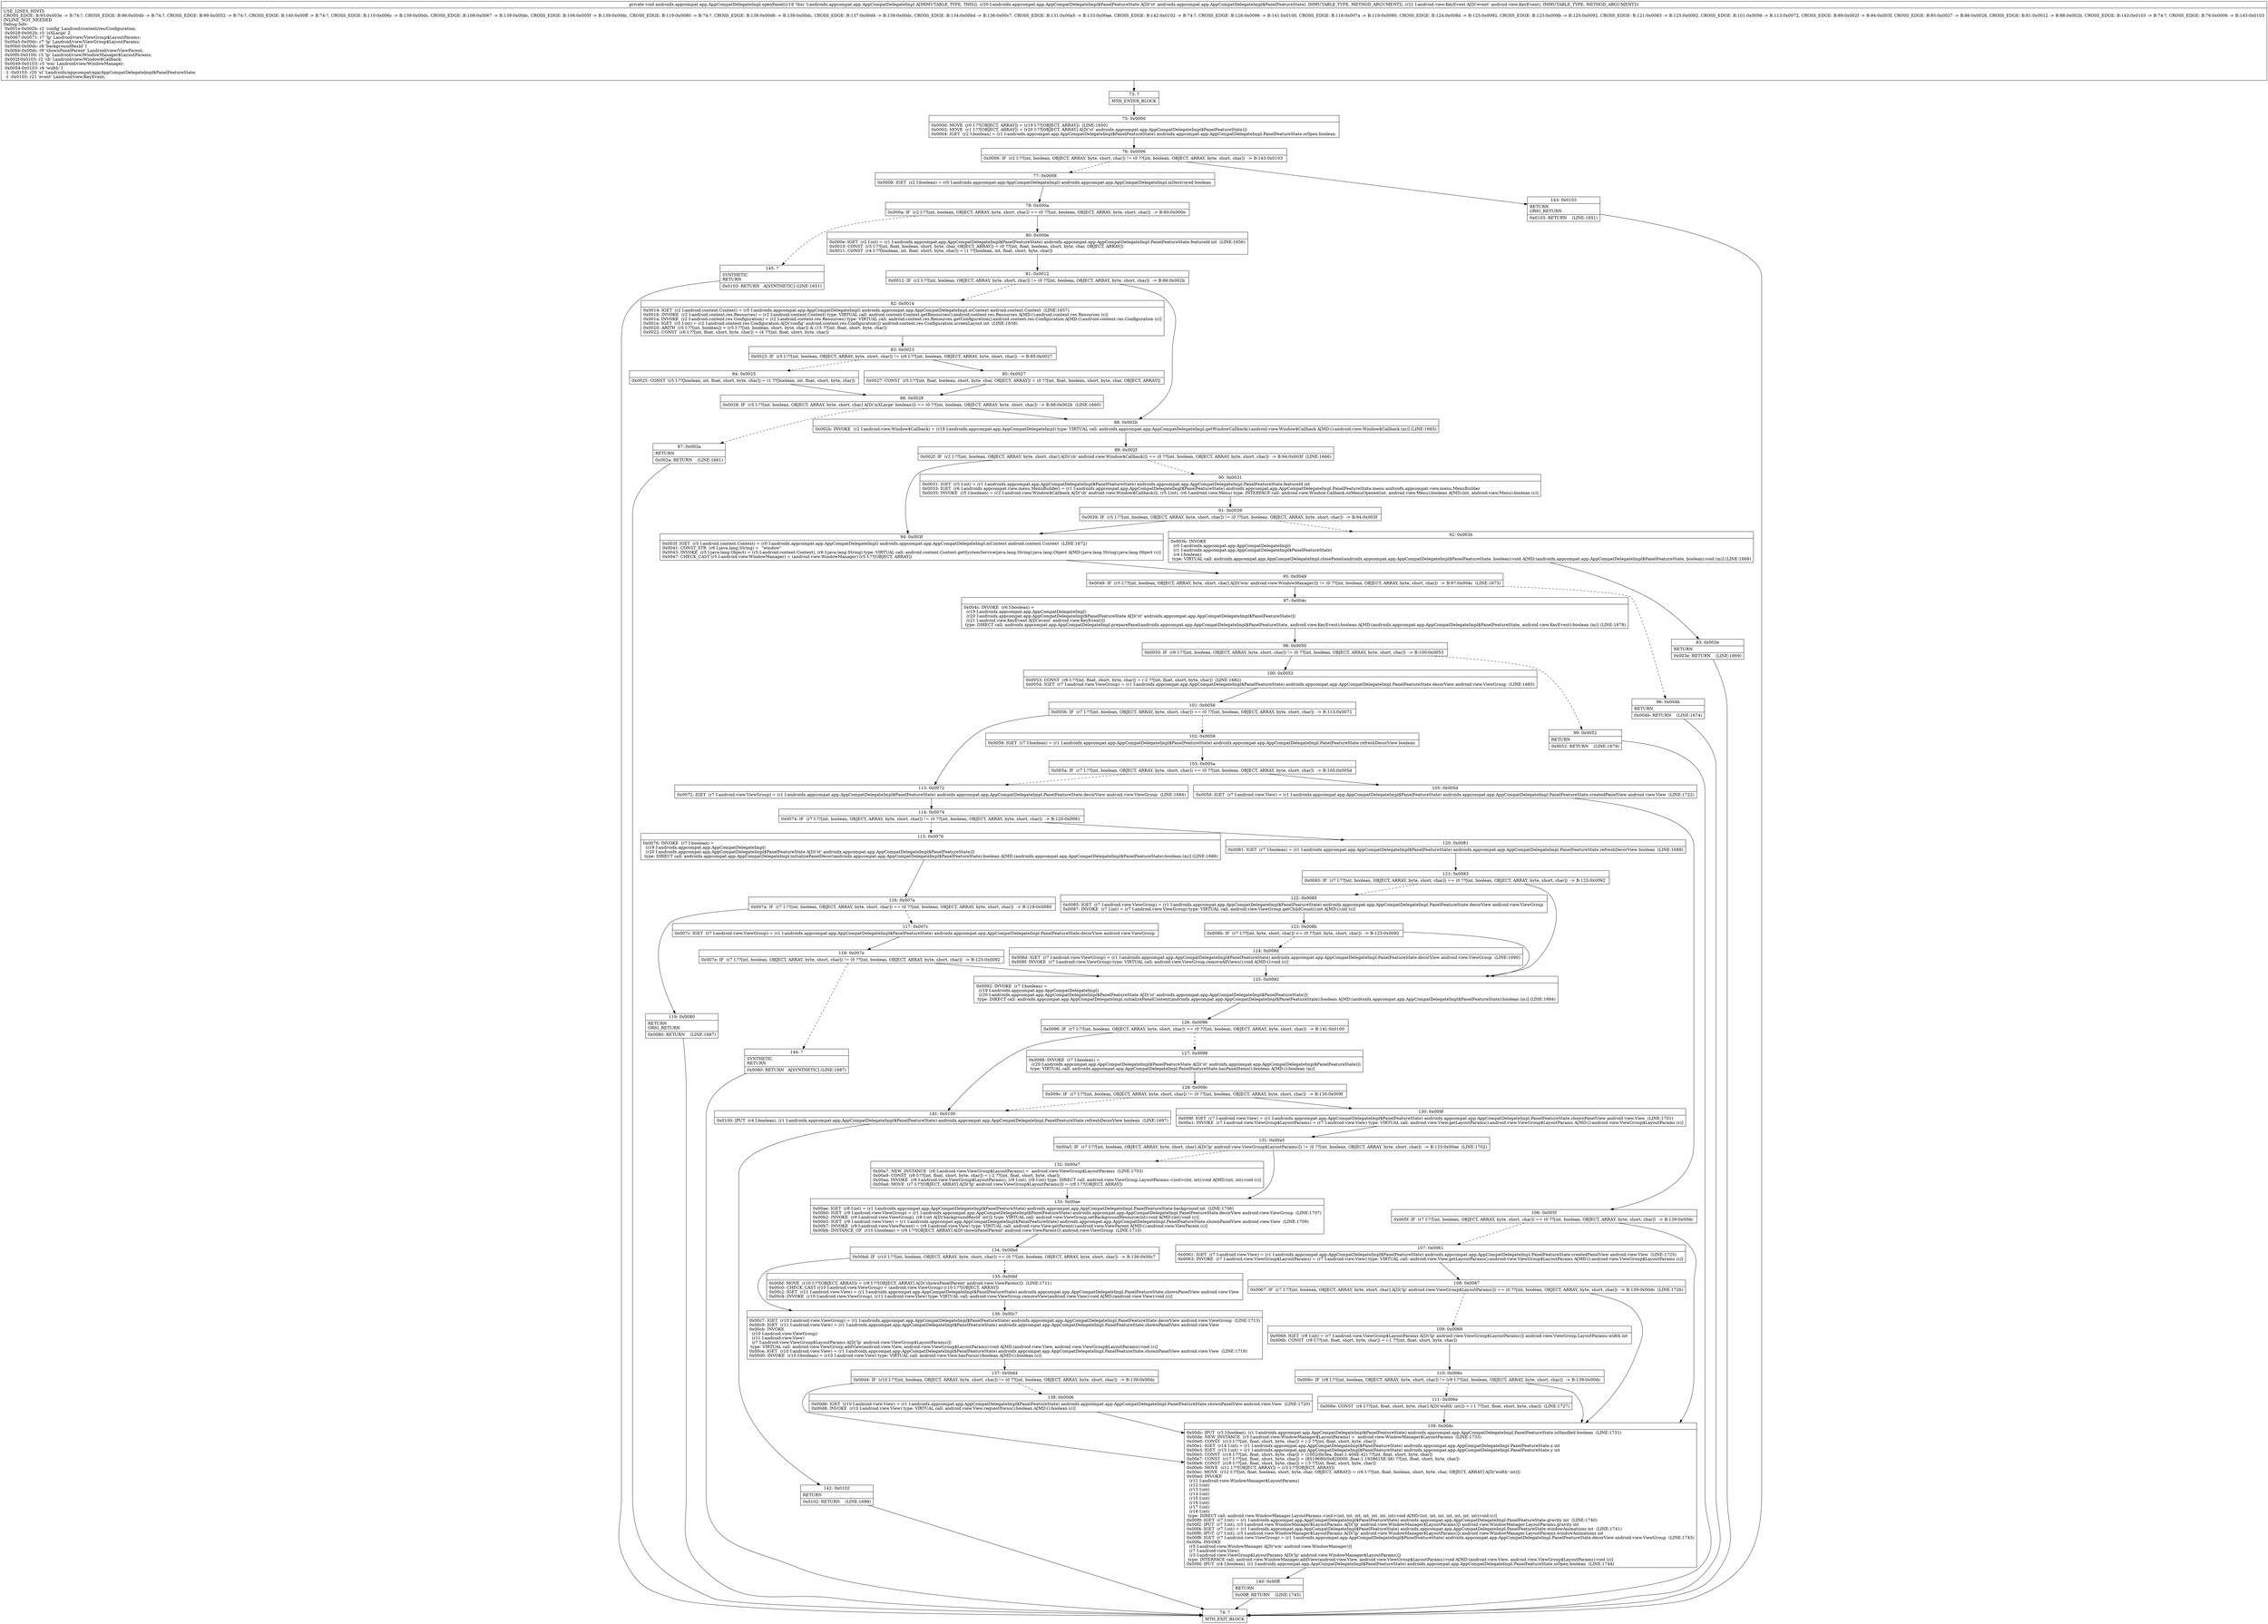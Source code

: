 digraph "CFG forandroidx.appcompat.app.AppCompatDelegateImpl.openPanel(Landroidx\/appcompat\/app\/AppCompatDelegateImpl$PanelFeatureState;Landroid\/view\/KeyEvent;)V" {
Node_73 [shape=record,label="{73\:\ ?|MTH_ENTER_BLOCK\l}"];
Node_75 [shape=record,label="{75\:\ 0x0000|0x0000: MOVE  (r0 I:??[OBJECT, ARRAY]) = (r19 I:??[OBJECT, ARRAY])  (LINE:1650)\l0x0002: MOVE  (r1 I:??[OBJECT, ARRAY]) = (r20 I:??[OBJECT, ARRAY] A[D('st' androidx.appcompat.app.AppCompatDelegateImpl$PanelFeatureState)]) \l0x0004: IGET  (r2 I:boolean) = (r1 I:androidx.appcompat.app.AppCompatDelegateImpl$PanelFeatureState) androidx.appcompat.app.AppCompatDelegateImpl.PanelFeatureState.isOpen boolean \l}"];
Node_76 [shape=record,label="{76\:\ 0x0006|0x0006: IF  (r2 I:??[int, boolean, OBJECT, ARRAY, byte, short, char]) != (0 ??[int, boolean, OBJECT, ARRAY, byte, short, char])  \-\> B:143:0x0103 \l}"];
Node_77 [shape=record,label="{77\:\ 0x0008|0x0008: IGET  (r2 I:boolean) = (r0 I:androidx.appcompat.app.AppCompatDelegateImpl) androidx.appcompat.app.AppCompatDelegateImpl.mDestroyed boolean \l}"];
Node_78 [shape=record,label="{78\:\ 0x000a|0x000a: IF  (r2 I:??[int, boolean, OBJECT, ARRAY, byte, short, char]) == (0 ??[int, boolean, OBJECT, ARRAY, byte, short, char])  \-\> B:80:0x000e \l}"];
Node_80 [shape=record,label="{80\:\ 0x000e|0x000e: IGET  (r2 I:int) = (r1 I:androidx.appcompat.app.AppCompatDelegateImpl$PanelFeatureState) androidx.appcompat.app.AppCompatDelegateImpl.PanelFeatureState.featureId int  (LINE:1656)\l0x0010: CONST  (r3 I:??[int, float, boolean, short, byte, char, OBJECT, ARRAY]) = (0 ??[int, float, boolean, short, byte, char, OBJECT, ARRAY]) \l0x0011: CONST  (r4 I:??[boolean, int, float, short, byte, char]) = (1 ??[boolean, int, float, short, byte, char]) \l}"];
Node_81 [shape=record,label="{81\:\ 0x0012|0x0012: IF  (r2 I:??[int, boolean, OBJECT, ARRAY, byte, short, char]) != (0 ??[int, boolean, OBJECT, ARRAY, byte, short, char])  \-\> B:88:0x002b \l}"];
Node_82 [shape=record,label="{82\:\ 0x0014|0x0014: IGET  (r2 I:android.content.Context) = (r0 I:androidx.appcompat.app.AppCompatDelegateImpl) androidx.appcompat.app.AppCompatDelegateImpl.mContext android.content.Context  (LINE:1657)\l0x0016: INVOKE  (r2 I:android.content.res.Resources) = (r2 I:android.content.Context) type: VIRTUAL call: android.content.Context.getResources():android.content.res.Resources A[MD:():android.content.res.Resources (c)]\l0x001a: INVOKE  (r2 I:android.content.res.Configuration) = (r2 I:android.content.res.Resources) type: VIRTUAL call: android.content.res.Resources.getConfiguration():android.content.res.Configuration A[MD:():android.content.res.Configuration (c)]\l0x001e: IGET  (r5 I:int) = (r2 I:android.content.res.Configuration A[D('config' android.content.res.Configuration)]) android.content.res.Configuration.screenLayout int  (LINE:1658)\l0x0020: ARITH  (r5 I:??[int, boolean]) = (r5 I:??[int, boolean, short, byte, char]) & (15 ??[int, float, short, byte, char]) \l0x0022: CONST  (r6 I:??[int, float, short, byte, char]) = (4 ??[int, float, short, byte, char]) \l}"];
Node_83 [shape=record,label="{83\:\ 0x0023|0x0023: IF  (r5 I:??[int, boolean, OBJECT, ARRAY, byte, short, char]) != (r6 I:??[int, boolean, OBJECT, ARRAY, byte, short, char])  \-\> B:85:0x0027 \l}"];
Node_84 [shape=record,label="{84\:\ 0x0025|0x0025: CONST  (r5 I:??[boolean, int, float, short, byte, char]) = (1 ??[boolean, int, float, short, byte, char]) \l}"];
Node_86 [shape=record,label="{86\:\ 0x0028|0x0028: IF  (r5 I:??[int, boolean, OBJECT, ARRAY, byte, short, char] A[D('isXLarge' boolean)]) == (0 ??[int, boolean, OBJECT, ARRAY, byte, short, char])  \-\> B:88:0x002b  (LINE:1660)\l}"];
Node_87 [shape=record,label="{87\:\ 0x002a|RETURN\l|0x002a: RETURN    (LINE:1661)\l}"];
Node_74 [shape=record,label="{74\:\ ?|MTH_EXIT_BLOCK\l}"];
Node_85 [shape=record,label="{85\:\ 0x0027|0x0027: CONST  (r5 I:??[int, float, boolean, short, byte, char, OBJECT, ARRAY]) = (0 ??[int, float, boolean, short, byte, char, OBJECT, ARRAY]) \l}"];
Node_88 [shape=record,label="{88\:\ 0x002b|0x002b: INVOKE  (r2 I:android.view.Window$Callback) = (r19 I:androidx.appcompat.app.AppCompatDelegateImpl) type: VIRTUAL call: androidx.appcompat.app.AppCompatDelegateImpl.getWindowCallback():android.view.Window$Callback A[MD:():android.view.Window$Callback (m)] (LINE:1665)\l}"];
Node_89 [shape=record,label="{89\:\ 0x002f|0x002f: IF  (r2 I:??[int, boolean, OBJECT, ARRAY, byte, short, char] A[D('cb' android.view.Window$Callback)]) == (0 ??[int, boolean, OBJECT, ARRAY, byte, short, char])  \-\> B:94:0x003f  (LINE:1666)\l}"];
Node_90 [shape=record,label="{90\:\ 0x0031|0x0031: IGET  (r5 I:int) = (r1 I:androidx.appcompat.app.AppCompatDelegateImpl$PanelFeatureState) androidx.appcompat.app.AppCompatDelegateImpl.PanelFeatureState.featureId int \l0x0033: IGET  (r6 I:androidx.appcompat.view.menu.MenuBuilder) = (r1 I:androidx.appcompat.app.AppCompatDelegateImpl$PanelFeatureState) androidx.appcompat.app.AppCompatDelegateImpl.PanelFeatureState.menu androidx.appcompat.view.menu.MenuBuilder \l0x0035: INVOKE  (r5 I:boolean) = (r2 I:android.view.Window$Callback A[D('cb' android.view.Window$Callback)]), (r5 I:int), (r6 I:android.view.Menu) type: INTERFACE call: android.view.Window.Callback.onMenuOpened(int, android.view.Menu):boolean A[MD:(int, android.view.Menu):boolean (c)]\l}"];
Node_91 [shape=record,label="{91\:\ 0x0039|0x0039: IF  (r5 I:??[int, boolean, OBJECT, ARRAY, byte, short, char]) != (0 ??[int, boolean, OBJECT, ARRAY, byte, short, char])  \-\> B:94:0x003f \l}"];
Node_92 [shape=record,label="{92\:\ 0x003b|0x003b: INVOKE  \l  (r0 I:androidx.appcompat.app.AppCompatDelegateImpl)\l  (r1 I:androidx.appcompat.app.AppCompatDelegateImpl$PanelFeatureState)\l  (r4 I:boolean)\l type: VIRTUAL call: androidx.appcompat.app.AppCompatDelegateImpl.closePanel(androidx.appcompat.app.AppCompatDelegateImpl$PanelFeatureState, boolean):void A[MD:(androidx.appcompat.app.AppCompatDelegateImpl$PanelFeatureState, boolean):void (m)] (LINE:1668)\l}"];
Node_93 [shape=record,label="{93\:\ 0x003e|RETURN\l|0x003e: RETURN    (LINE:1669)\l}"];
Node_94 [shape=record,label="{94\:\ 0x003f|0x003f: IGET  (r5 I:android.content.Context) = (r0 I:androidx.appcompat.app.AppCompatDelegateImpl) androidx.appcompat.app.AppCompatDelegateImpl.mContext android.content.Context  (LINE:1672)\l0x0041: CONST_STR  (r6 I:java.lang.String) =  \"window\" \l0x0043: INVOKE  (r5 I:java.lang.Object) = (r5 I:android.content.Context), (r6 I:java.lang.String) type: VIRTUAL call: android.content.Context.getSystemService(java.lang.String):java.lang.Object A[MD:(java.lang.String):java.lang.Object (c)]\l0x0047: CHECK_CAST (r5 I:android.view.WindowManager) = (android.view.WindowManager) (r5 I:??[OBJECT, ARRAY]) \l}"];
Node_95 [shape=record,label="{95\:\ 0x0049|0x0049: IF  (r5 I:??[int, boolean, OBJECT, ARRAY, byte, short, char] A[D('wm' android.view.WindowManager)]) != (0 ??[int, boolean, OBJECT, ARRAY, byte, short, char])  \-\> B:97:0x004c  (LINE:1673)\l}"];
Node_96 [shape=record,label="{96\:\ 0x004b|RETURN\l|0x004b: RETURN    (LINE:1674)\l}"];
Node_97 [shape=record,label="{97\:\ 0x004c|0x004c: INVOKE  (r6 I:boolean) = \l  (r19 I:androidx.appcompat.app.AppCompatDelegateImpl)\l  (r20 I:androidx.appcompat.app.AppCompatDelegateImpl$PanelFeatureState A[D('st' androidx.appcompat.app.AppCompatDelegateImpl$PanelFeatureState)])\l  (r21 I:android.view.KeyEvent A[D('event' android.view.KeyEvent)])\l type: DIRECT call: androidx.appcompat.app.AppCompatDelegateImpl.preparePanel(androidx.appcompat.app.AppCompatDelegateImpl$PanelFeatureState, android.view.KeyEvent):boolean A[MD:(androidx.appcompat.app.AppCompatDelegateImpl$PanelFeatureState, android.view.KeyEvent):boolean (m)] (LINE:1678)\l}"];
Node_98 [shape=record,label="{98\:\ 0x0050|0x0050: IF  (r6 I:??[int, boolean, OBJECT, ARRAY, byte, short, char]) != (0 ??[int, boolean, OBJECT, ARRAY, byte, short, char])  \-\> B:100:0x0053 \l}"];
Node_99 [shape=record,label="{99\:\ 0x0052|RETURN\l|0x0052: RETURN    (LINE:1679)\l}"];
Node_100 [shape=record,label="{100\:\ 0x0053|0x0053: CONST  (r6 I:??[int, float, short, byte, char]) = (\-2 ??[int, float, short, byte, char])  (LINE:1682)\l0x0054: IGET  (r7 I:android.view.ViewGroup) = (r1 I:androidx.appcompat.app.AppCompatDelegateImpl$PanelFeatureState) androidx.appcompat.app.AppCompatDelegateImpl.PanelFeatureState.decorView android.view.ViewGroup  (LINE:1683)\l}"];
Node_101 [shape=record,label="{101\:\ 0x0056|0x0056: IF  (r7 I:??[int, boolean, OBJECT, ARRAY, byte, short, char]) == (0 ??[int, boolean, OBJECT, ARRAY, byte, short, char])  \-\> B:113:0x0072 \l}"];
Node_102 [shape=record,label="{102\:\ 0x0058|0x0058: IGET  (r7 I:boolean) = (r1 I:androidx.appcompat.app.AppCompatDelegateImpl$PanelFeatureState) androidx.appcompat.app.AppCompatDelegateImpl.PanelFeatureState.refreshDecorView boolean \l}"];
Node_103 [shape=record,label="{103\:\ 0x005a|0x005a: IF  (r7 I:??[int, boolean, OBJECT, ARRAY, byte, short, char]) == (0 ??[int, boolean, OBJECT, ARRAY, byte, short, char])  \-\> B:105:0x005d \l}"];
Node_105 [shape=record,label="{105\:\ 0x005d|0x005d: IGET  (r7 I:android.view.View) = (r1 I:androidx.appcompat.app.AppCompatDelegateImpl$PanelFeatureState) androidx.appcompat.app.AppCompatDelegateImpl.PanelFeatureState.createdPanelView android.view.View  (LINE:1722)\l}"];
Node_106 [shape=record,label="{106\:\ 0x005f|0x005f: IF  (r7 I:??[int, boolean, OBJECT, ARRAY, byte, short, char]) == (0 ??[int, boolean, OBJECT, ARRAY, byte, short, char])  \-\> B:139:0x00dc \l}"];
Node_107 [shape=record,label="{107\:\ 0x0061|0x0061: IGET  (r7 I:android.view.View) = (r1 I:androidx.appcompat.app.AppCompatDelegateImpl$PanelFeatureState) androidx.appcompat.app.AppCompatDelegateImpl.PanelFeatureState.createdPanelView android.view.View  (LINE:1725)\l0x0063: INVOKE  (r7 I:android.view.ViewGroup$LayoutParams) = (r7 I:android.view.View) type: VIRTUAL call: android.view.View.getLayoutParams():android.view.ViewGroup$LayoutParams A[MD:():android.view.ViewGroup$LayoutParams (c)]\l}"];
Node_108 [shape=record,label="{108\:\ 0x0067|0x0067: IF  (r7 I:??[int, boolean, OBJECT, ARRAY, byte, short, char] A[D('lp' android.view.ViewGroup$LayoutParams)]) == (0 ??[int, boolean, OBJECT, ARRAY, byte, short, char])  \-\> B:139:0x00dc  (LINE:1726)\l}"];
Node_109 [shape=record,label="{109\:\ 0x0069|0x0069: IGET  (r8 I:int) = (r7 I:android.view.ViewGroup$LayoutParams A[D('lp' android.view.ViewGroup$LayoutParams)]) android.view.ViewGroup.LayoutParams.width int \l0x006b: CONST  (r9 I:??[int, float, short, byte, char]) = (\-1 ??[int, float, short, byte, char]) \l}"];
Node_110 [shape=record,label="{110\:\ 0x006c|0x006c: IF  (r8 I:??[int, boolean, OBJECT, ARRAY, byte, short, char]) != (r9 I:??[int, boolean, OBJECT, ARRAY, byte, short, char])  \-\> B:139:0x00dc \l}"];
Node_111 [shape=record,label="{111\:\ 0x006e|0x006e: CONST  (r6 I:??[int, float, short, byte, char] A[D('width' int)]) = (\-1 ??[int, float, short, byte, char])  (LINE:1727)\l}"];
Node_139 [shape=record,label="{139\:\ 0x00dc|0x00dc: IPUT  (r3 I:boolean), (r1 I:androidx.appcompat.app.AppCompatDelegateImpl$PanelFeatureState) androidx.appcompat.app.AppCompatDelegateImpl.PanelFeatureState.isHandled boolean  (LINE:1731)\l0x00de: NEW_INSTANCE  (r3 I:android.view.WindowManager$LayoutParams) =  android.view.WindowManager$LayoutParams  (LINE:1733)\l0x00e0: CONST  (r13 I:??[int, float, short, byte, char]) = (\-2 ??[int, float, short, byte, char]) \l0x00e1: IGET  (r14 I:int) = (r1 I:androidx.appcompat.app.AppCompatDelegateImpl$PanelFeatureState) androidx.appcompat.app.AppCompatDelegateImpl.PanelFeatureState.x int \l0x00e3: IGET  (r15 I:int) = (r1 I:androidx.appcompat.app.AppCompatDelegateImpl$PanelFeatureState) androidx.appcompat.app.AppCompatDelegateImpl.PanelFeatureState.y int \l0x00e5: CONST  (r16 I:??[int, float, short, byte, char]) = (1002(0x3ea, float:1.404E\-42) ??[int, float, short, byte, char]) \l0x00e7: CONST  (r17 I:??[int, float, short, byte, char]) = (8519680(0x820000, float:1.1938615E\-38) ??[int, float, short, byte, char]) \l0x00e9: CONST  (r18 I:??[int, float, short, byte, char]) = (\-3 ??[int, float, short, byte, char]) \l0x00eb: MOVE  (r11 I:??[OBJECT, ARRAY]) = (r3 I:??[OBJECT, ARRAY]) \l0x00ec: MOVE  (r12 I:??[int, float, boolean, short, byte, char, OBJECT, ARRAY]) = (r6 I:??[int, float, boolean, short, byte, char, OBJECT, ARRAY] A[D('width' int)]) \l0x00ed: INVOKE  \l  (r11 I:android.view.WindowManager$LayoutParams)\l  (r12 I:int)\l  (r13 I:int)\l  (r14 I:int)\l  (r15 I:int)\l  (r16 I:int)\l  (r17 I:int)\l  (r18 I:int)\l type: DIRECT call: android.view.WindowManager.LayoutParams.\<init\>(int, int, int, int, int, int, int):void A[MD:(int, int, int, int, int, int, int):void (c)]\l0x00f0: IGET  (r7 I:int) = (r1 I:androidx.appcompat.app.AppCompatDelegateImpl$PanelFeatureState) androidx.appcompat.app.AppCompatDelegateImpl.PanelFeatureState.gravity int  (LINE:1740)\l0x00f2: IPUT  (r7 I:int), (r3 I:android.view.WindowManager$LayoutParams A[D('lp' android.view.WindowManager$LayoutParams)]) android.view.WindowManager.LayoutParams.gravity int \l0x00f4: IGET  (r7 I:int) = (r1 I:androidx.appcompat.app.AppCompatDelegateImpl$PanelFeatureState) androidx.appcompat.app.AppCompatDelegateImpl.PanelFeatureState.windowAnimations int  (LINE:1741)\l0x00f6: IPUT  (r7 I:int), (r3 I:android.view.WindowManager$LayoutParams A[D('lp' android.view.WindowManager$LayoutParams)]) android.view.WindowManager.LayoutParams.windowAnimations int \l0x00f8: IGET  (r7 I:android.view.ViewGroup) = (r1 I:androidx.appcompat.app.AppCompatDelegateImpl$PanelFeatureState) androidx.appcompat.app.AppCompatDelegateImpl.PanelFeatureState.decorView android.view.ViewGroup  (LINE:1743)\l0x00fa: INVOKE  \l  (r5 I:android.view.WindowManager A[D('wm' android.view.WindowManager)])\l  (r7 I:android.view.View)\l  (r3 I:android.view.ViewGroup$LayoutParams A[D('lp' android.view.WindowManager$LayoutParams)])\l type: INTERFACE call: android.view.WindowManager.addView(android.view.View, android.view.ViewGroup$LayoutParams):void A[MD:(android.view.View, android.view.ViewGroup$LayoutParams):void (c)]\l0x00fd: IPUT  (r4 I:boolean), (r1 I:androidx.appcompat.app.AppCompatDelegateImpl$PanelFeatureState) androidx.appcompat.app.AppCompatDelegateImpl.PanelFeatureState.isOpen boolean  (LINE:1744)\l}"];
Node_140 [shape=record,label="{140\:\ 0x00ff|RETURN\l|0x00ff: RETURN    (LINE:1745)\l}"];
Node_113 [shape=record,label="{113\:\ 0x0072|0x0072: IGET  (r7 I:android.view.ViewGroup) = (r1 I:androidx.appcompat.app.AppCompatDelegateImpl$PanelFeatureState) androidx.appcompat.app.AppCompatDelegateImpl.PanelFeatureState.decorView android.view.ViewGroup  (LINE:1684)\l}"];
Node_114 [shape=record,label="{114\:\ 0x0074|0x0074: IF  (r7 I:??[int, boolean, OBJECT, ARRAY, byte, short, char]) != (0 ??[int, boolean, OBJECT, ARRAY, byte, short, char])  \-\> B:120:0x0081 \l}"];
Node_115 [shape=record,label="{115\:\ 0x0076|0x0076: INVOKE  (r7 I:boolean) = \l  (r19 I:androidx.appcompat.app.AppCompatDelegateImpl)\l  (r20 I:androidx.appcompat.app.AppCompatDelegateImpl$PanelFeatureState A[D('st' androidx.appcompat.app.AppCompatDelegateImpl$PanelFeatureState)])\l type: DIRECT call: androidx.appcompat.app.AppCompatDelegateImpl.initializePanelDecor(androidx.appcompat.app.AppCompatDelegateImpl$PanelFeatureState):boolean A[MD:(androidx.appcompat.app.AppCompatDelegateImpl$PanelFeatureState):boolean (m)] (LINE:1686)\l}"];
Node_116 [shape=record,label="{116\:\ 0x007a|0x007a: IF  (r7 I:??[int, boolean, OBJECT, ARRAY, byte, short, char]) == (0 ??[int, boolean, OBJECT, ARRAY, byte, short, char])  \-\> B:119:0x0080 \l}"];
Node_117 [shape=record,label="{117\:\ 0x007c|0x007c: IGET  (r7 I:android.view.ViewGroup) = (r1 I:androidx.appcompat.app.AppCompatDelegateImpl$PanelFeatureState) androidx.appcompat.app.AppCompatDelegateImpl.PanelFeatureState.decorView android.view.ViewGroup \l}"];
Node_118 [shape=record,label="{118\:\ 0x007e|0x007e: IF  (r7 I:??[int, boolean, OBJECT, ARRAY, byte, short, char]) != (0 ??[int, boolean, OBJECT, ARRAY, byte, short, char])  \-\> B:125:0x0092 \l}"];
Node_125 [shape=record,label="{125\:\ 0x0092|0x0092: INVOKE  (r7 I:boolean) = \l  (r19 I:androidx.appcompat.app.AppCompatDelegateImpl)\l  (r20 I:androidx.appcompat.app.AppCompatDelegateImpl$PanelFeatureState A[D('st' androidx.appcompat.app.AppCompatDelegateImpl$PanelFeatureState)])\l type: DIRECT call: androidx.appcompat.app.AppCompatDelegateImpl.initializePanelContent(androidx.appcompat.app.AppCompatDelegateImpl$PanelFeatureState):boolean A[MD:(androidx.appcompat.app.AppCompatDelegateImpl$PanelFeatureState):boolean (m)] (LINE:1694)\l}"];
Node_126 [shape=record,label="{126\:\ 0x0096|0x0096: IF  (r7 I:??[int, boolean, OBJECT, ARRAY, byte, short, char]) == (0 ??[int, boolean, OBJECT, ARRAY, byte, short, char])  \-\> B:141:0x0100 \l}"];
Node_127 [shape=record,label="{127\:\ 0x0098|0x0098: INVOKE  (r7 I:boolean) = \l  (r20 I:androidx.appcompat.app.AppCompatDelegateImpl$PanelFeatureState A[D('st' androidx.appcompat.app.AppCompatDelegateImpl$PanelFeatureState)])\l type: VIRTUAL call: androidx.appcompat.app.AppCompatDelegateImpl.PanelFeatureState.hasPanelItems():boolean A[MD:():boolean (m)]\l}"];
Node_128 [shape=record,label="{128\:\ 0x009c|0x009c: IF  (r7 I:??[int, boolean, OBJECT, ARRAY, byte, short, char]) != (0 ??[int, boolean, OBJECT, ARRAY, byte, short, char])  \-\> B:130:0x009f \l}"];
Node_130 [shape=record,label="{130\:\ 0x009f|0x009f: IGET  (r7 I:android.view.View) = (r1 I:androidx.appcompat.app.AppCompatDelegateImpl$PanelFeatureState) androidx.appcompat.app.AppCompatDelegateImpl.PanelFeatureState.shownPanelView android.view.View  (LINE:1701)\l0x00a1: INVOKE  (r7 I:android.view.ViewGroup$LayoutParams) = (r7 I:android.view.View) type: VIRTUAL call: android.view.View.getLayoutParams():android.view.ViewGroup$LayoutParams A[MD:():android.view.ViewGroup$LayoutParams (c)]\l}"];
Node_131 [shape=record,label="{131\:\ 0x00a5|0x00a5: IF  (r7 I:??[int, boolean, OBJECT, ARRAY, byte, short, char] A[D('lp' android.view.ViewGroup$LayoutParams)]) != (0 ??[int, boolean, OBJECT, ARRAY, byte, short, char])  \-\> B:133:0x00ae  (LINE:1702)\l}"];
Node_132 [shape=record,label="{132\:\ 0x00a7|0x00a7: NEW_INSTANCE  (r8 I:android.view.ViewGroup$LayoutParams) =  android.view.ViewGroup$LayoutParams  (LINE:1703)\l0x00a9: CONST  (r9 I:??[int, float, short, byte, char]) = (\-2 ??[int, float, short, byte, char]) \l0x00aa: INVOKE  (r8 I:android.view.ViewGroup$LayoutParams), (r9 I:int), (r9 I:int) type: DIRECT call: android.view.ViewGroup.LayoutParams.\<init\>(int, int):void A[MD:(int, int):void (c)]\l0x00ad: MOVE  (r7 I:??[OBJECT, ARRAY] A[D('lp' android.view.ViewGroup$LayoutParams)]) = (r8 I:??[OBJECT, ARRAY]) \l}"];
Node_133 [shape=record,label="{133\:\ 0x00ae|0x00ae: IGET  (r8 I:int) = (r1 I:androidx.appcompat.app.AppCompatDelegateImpl$PanelFeatureState) androidx.appcompat.app.AppCompatDelegateImpl.PanelFeatureState.background int  (LINE:1706)\l0x00b0: IGET  (r9 I:android.view.ViewGroup) = (r1 I:androidx.appcompat.app.AppCompatDelegateImpl$PanelFeatureState) androidx.appcompat.app.AppCompatDelegateImpl.PanelFeatureState.decorView android.view.ViewGroup  (LINE:1707)\l0x00b2: INVOKE  (r9 I:android.view.ViewGroup), (r8 I:int A[D('backgroundResId' int)]) type: VIRTUAL call: android.view.ViewGroup.setBackgroundResource(int):void A[MD:(int):void (c)]\l0x00b5: IGET  (r9 I:android.view.View) = (r1 I:androidx.appcompat.app.AppCompatDelegateImpl$PanelFeatureState) androidx.appcompat.app.AppCompatDelegateImpl.PanelFeatureState.shownPanelView android.view.View  (LINE:1709)\l0x00b7: INVOKE  (r9 I:android.view.ViewParent) = (r9 I:android.view.View) type: VIRTUAL call: android.view.View.getParent():android.view.ViewParent A[MD:():android.view.ViewParent (c)]\l0x00bb: INSTANCE_OF  (r10 I:boolean) = (r9 I:??[OBJECT, ARRAY] A[D('shownPanelParent' android.view.ViewParent)]) android.view.ViewGroup  (LINE:1710)\l}"];
Node_134 [shape=record,label="{134\:\ 0x00bd|0x00bd: IF  (r10 I:??[int, boolean, OBJECT, ARRAY, byte, short, char]) == (0 ??[int, boolean, OBJECT, ARRAY, byte, short, char])  \-\> B:136:0x00c7 \l}"];
Node_135 [shape=record,label="{135\:\ 0x00bf|0x00bf: MOVE  (r10 I:??[OBJECT, ARRAY]) = (r9 I:??[OBJECT, ARRAY] A[D('shownPanelParent' android.view.ViewParent)])  (LINE:1711)\l0x00c0: CHECK_CAST (r10 I:android.view.ViewGroup) = (android.view.ViewGroup) (r10 I:??[OBJECT, ARRAY]) \l0x00c2: IGET  (r11 I:android.view.View) = (r1 I:androidx.appcompat.app.AppCompatDelegateImpl$PanelFeatureState) androidx.appcompat.app.AppCompatDelegateImpl.PanelFeatureState.shownPanelView android.view.View \l0x00c4: INVOKE  (r10 I:android.view.ViewGroup), (r11 I:android.view.View) type: VIRTUAL call: android.view.ViewGroup.removeView(android.view.View):void A[MD:(android.view.View):void (c)]\l}"];
Node_136 [shape=record,label="{136\:\ 0x00c7|0x00c7: IGET  (r10 I:android.view.ViewGroup) = (r1 I:androidx.appcompat.app.AppCompatDelegateImpl$PanelFeatureState) androidx.appcompat.app.AppCompatDelegateImpl.PanelFeatureState.decorView android.view.ViewGroup  (LINE:1713)\l0x00c9: IGET  (r11 I:android.view.View) = (r1 I:androidx.appcompat.app.AppCompatDelegateImpl$PanelFeatureState) androidx.appcompat.app.AppCompatDelegateImpl.PanelFeatureState.shownPanelView android.view.View \l0x00cb: INVOKE  \l  (r10 I:android.view.ViewGroup)\l  (r11 I:android.view.View)\l  (r7 I:android.view.ViewGroup$LayoutParams A[D('lp' android.view.ViewGroup$LayoutParams)])\l type: VIRTUAL call: android.view.ViewGroup.addView(android.view.View, android.view.ViewGroup$LayoutParams):void A[MD:(android.view.View, android.view.ViewGroup$LayoutParams):void (c)]\l0x00ce: IGET  (r10 I:android.view.View) = (r1 I:androidx.appcompat.app.AppCompatDelegateImpl$PanelFeatureState) androidx.appcompat.app.AppCompatDelegateImpl.PanelFeatureState.shownPanelView android.view.View  (LINE:1719)\l0x00d0: INVOKE  (r10 I:boolean) = (r10 I:android.view.View) type: VIRTUAL call: android.view.View.hasFocus():boolean A[MD:():boolean (c)]\l}"];
Node_137 [shape=record,label="{137\:\ 0x00d4|0x00d4: IF  (r10 I:??[int, boolean, OBJECT, ARRAY, byte, short, char]) != (0 ??[int, boolean, OBJECT, ARRAY, byte, short, char])  \-\> B:139:0x00dc \l}"];
Node_138 [shape=record,label="{138\:\ 0x00d6|0x00d6: IGET  (r10 I:android.view.View) = (r1 I:androidx.appcompat.app.AppCompatDelegateImpl$PanelFeatureState) androidx.appcompat.app.AppCompatDelegateImpl.PanelFeatureState.shownPanelView android.view.View  (LINE:1720)\l0x00d8: INVOKE  (r10 I:android.view.View) type: VIRTUAL call: android.view.View.requestFocus():boolean A[MD:():boolean (c)]\l}"];
Node_141 [shape=record,label="{141\:\ 0x0100|0x0100: IPUT  (r4 I:boolean), (r1 I:androidx.appcompat.app.AppCompatDelegateImpl$PanelFeatureState) androidx.appcompat.app.AppCompatDelegateImpl.PanelFeatureState.refreshDecorView boolean  (LINE:1697)\l}"];
Node_142 [shape=record,label="{142\:\ 0x0102|RETURN\l|0x0102: RETURN    (LINE:1698)\l}"];
Node_144 [shape=record,label="{144\:\ ?|SYNTHETIC\lRETURN\l|0x0080: RETURN   A[SYNTHETIC] (LINE:1687)\l}"];
Node_119 [shape=record,label="{119\:\ 0x0080|RETURN\lORIG_RETURN\l|0x0080: RETURN    (LINE:1687)\l}"];
Node_120 [shape=record,label="{120\:\ 0x0081|0x0081: IGET  (r7 I:boolean) = (r1 I:androidx.appcompat.app.AppCompatDelegateImpl$PanelFeatureState) androidx.appcompat.app.AppCompatDelegateImpl.PanelFeatureState.refreshDecorView boolean  (LINE:1688)\l}"];
Node_121 [shape=record,label="{121\:\ 0x0083|0x0083: IF  (r7 I:??[int, boolean, OBJECT, ARRAY, byte, short, char]) == (0 ??[int, boolean, OBJECT, ARRAY, byte, short, char])  \-\> B:125:0x0092 \l}"];
Node_122 [shape=record,label="{122\:\ 0x0085|0x0085: IGET  (r7 I:android.view.ViewGroup) = (r1 I:androidx.appcompat.app.AppCompatDelegateImpl$PanelFeatureState) androidx.appcompat.app.AppCompatDelegateImpl.PanelFeatureState.decorView android.view.ViewGroup \l0x0087: INVOKE  (r7 I:int) = (r7 I:android.view.ViewGroup) type: VIRTUAL call: android.view.ViewGroup.getChildCount():int A[MD:():int (c)]\l}"];
Node_123 [shape=record,label="{123\:\ 0x008b|0x008b: IF  (r7 I:??[int, byte, short, char]) \<= (0 ??[int, byte, short, char])  \-\> B:125:0x0092 \l}"];
Node_124 [shape=record,label="{124\:\ 0x008d|0x008d: IGET  (r7 I:android.view.ViewGroup) = (r1 I:androidx.appcompat.app.AppCompatDelegateImpl$PanelFeatureState) androidx.appcompat.app.AppCompatDelegateImpl.PanelFeatureState.decorView android.view.ViewGroup  (LINE:1690)\l0x008f: INVOKE  (r7 I:android.view.ViewGroup) type: VIRTUAL call: android.view.ViewGroup.removeAllViews():void A[MD:():void (c)]\l}"];
Node_145 [shape=record,label="{145\:\ ?|SYNTHETIC\lRETURN\l|0x0103: RETURN   A[SYNTHETIC] (LINE:1651)\l}"];
Node_143 [shape=record,label="{143\:\ 0x0103|RETURN\lORIG_RETURN\l|0x0103: RETURN    (LINE:1651)\l}"];
MethodNode[shape=record,label="{private void androidx.appcompat.app.AppCompatDelegateImpl.openPanel((r19 'this' I:androidx.appcompat.app.AppCompatDelegateImpl A[IMMUTABLE_TYPE, THIS]), (r20 I:androidx.appcompat.app.AppCompatDelegateImpl$PanelFeatureState A[D('st' androidx.appcompat.app.AppCompatDelegateImpl$PanelFeatureState), IMMUTABLE_TYPE, METHOD_ARGUMENT]), (r21 I:android.view.KeyEvent A[D('event' android.view.KeyEvent), IMMUTABLE_TYPE, METHOD_ARGUMENT]))  | USE_LINES_HINTS\lCROSS_EDGE: B:93:0x003e \-\> B:74:?, CROSS_EDGE: B:96:0x004b \-\> B:74:?, CROSS_EDGE: B:99:0x0052 \-\> B:74:?, CROSS_EDGE: B:140:0x00ff \-\> B:74:?, CROSS_EDGE: B:110:0x006c \-\> B:139:0x00dc, CROSS_EDGE: B:108:0x0067 \-\> B:139:0x00dc, CROSS_EDGE: B:106:0x005f \-\> B:139:0x00dc, CROSS_EDGE: B:119:0x0080 \-\> B:74:?, CROSS_EDGE: B:138:0x00d6 \-\> B:139:0x00dc, CROSS_EDGE: B:137:0x00d4 \-\> B:139:0x00dc, CROSS_EDGE: B:134:0x00bd \-\> B:136:0x00c7, CROSS_EDGE: B:131:0x00a5 \-\> B:133:0x00ae, CROSS_EDGE: B:142:0x0102 \-\> B:74:?, CROSS_EDGE: B:126:0x0096 \-\> B:141:0x0100, CROSS_EDGE: B:116:0x007a \-\> B:119:0x0080, CROSS_EDGE: B:124:0x008d \-\> B:125:0x0092, CROSS_EDGE: B:123:0x008b \-\> B:125:0x0092, CROSS_EDGE: B:121:0x0083 \-\> B:125:0x0092, CROSS_EDGE: B:101:0x0056 \-\> B:113:0x0072, CROSS_EDGE: B:89:0x002f \-\> B:94:0x003f, CROSS_EDGE: B:85:0x0027 \-\> B:86:0x0028, CROSS_EDGE: B:81:0x0012 \-\> B:88:0x002b, CROSS_EDGE: B:143:0x0103 \-\> B:74:?, CROSS_EDGE: B:76:0x0006 \-\> B:143:0x0103\lINLINE_NOT_NEEDED\lDebug Info:\l  0x001e\-0x002b: r2 'config' Landroid\/content\/res\/Configuration;\l  0x0028\-0x002b: r5 'isXLarge' Z\l  0x0067\-0x0071: r7 'lp' Landroid\/view\/ViewGroup$LayoutParams;\l  0x00a5\-0x00dc: r7 'lp' Landroid\/view\/ViewGroup$LayoutParams;\l  0x00b0\-0x00dc: r8 'backgroundResId' I\l  0x00bb\-0x00dc: r9 'shownPanelParent' Landroid\/view\/ViewParent;\l  0x00f0\-0x0100: r3 'lp' Landroid\/view\/WindowManager$LayoutParams;\l  0x002f\-0x0103: r2 'cb' Landroid\/view\/Window$Callback;\l  0x0049\-0x0103: r5 'wm' Landroid\/view\/WindowManager;\l  0x0054\-0x0103: r6 'width' I\l  \-1 \-0x0103: r20 'st' Landroidx\/appcompat\/app\/AppCompatDelegateImpl$PanelFeatureState;\l  \-1 \-0x0103: r21 'event' Landroid\/view\/KeyEvent;\l}"];
MethodNode -> Node_73;Node_73 -> Node_75;
Node_75 -> Node_76;
Node_76 -> Node_77[style=dashed];
Node_76 -> Node_143;
Node_77 -> Node_78;
Node_78 -> Node_80;
Node_78 -> Node_145[style=dashed];
Node_80 -> Node_81;
Node_81 -> Node_82[style=dashed];
Node_81 -> Node_88;
Node_82 -> Node_83;
Node_83 -> Node_84[style=dashed];
Node_83 -> Node_85;
Node_84 -> Node_86;
Node_86 -> Node_87[style=dashed];
Node_86 -> Node_88;
Node_87 -> Node_74;
Node_85 -> Node_86;
Node_88 -> Node_89;
Node_89 -> Node_90[style=dashed];
Node_89 -> Node_94;
Node_90 -> Node_91;
Node_91 -> Node_92[style=dashed];
Node_91 -> Node_94;
Node_92 -> Node_93;
Node_93 -> Node_74;
Node_94 -> Node_95;
Node_95 -> Node_96[style=dashed];
Node_95 -> Node_97;
Node_96 -> Node_74;
Node_97 -> Node_98;
Node_98 -> Node_99[style=dashed];
Node_98 -> Node_100;
Node_99 -> Node_74;
Node_100 -> Node_101;
Node_101 -> Node_102[style=dashed];
Node_101 -> Node_113;
Node_102 -> Node_103;
Node_103 -> Node_105;
Node_103 -> Node_113[style=dashed];
Node_105 -> Node_106;
Node_106 -> Node_107[style=dashed];
Node_106 -> Node_139;
Node_107 -> Node_108;
Node_108 -> Node_109[style=dashed];
Node_108 -> Node_139;
Node_109 -> Node_110;
Node_110 -> Node_111[style=dashed];
Node_110 -> Node_139;
Node_111 -> Node_139;
Node_139 -> Node_140;
Node_140 -> Node_74;
Node_113 -> Node_114;
Node_114 -> Node_115[style=dashed];
Node_114 -> Node_120;
Node_115 -> Node_116;
Node_116 -> Node_117[style=dashed];
Node_116 -> Node_119;
Node_117 -> Node_118;
Node_118 -> Node_125;
Node_118 -> Node_144[style=dashed];
Node_125 -> Node_126;
Node_126 -> Node_127[style=dashed];
Node_126 -> Node_141;
Node_127 -> Node_128;
Node_128 -> Node_130;
Node_128 -> Node_141[style=dashed];
Node_130 -> Node_131;
Node_131 -> Node_132[style=dashed];
Node_131 -> Node_133;
Node_132 -> Node_133;
Node_133 -> Node_134;
Node_134 -> Node_135[style=dashed];
Node_134 -> Node_136;
Node_135 -> Node_136;
Node_136 -> Node_137;
Node_137 -> Node_138[style=dashed];
Node_137 -> Node_139;
Node_138 -> Node_139;
Node_141 -> Node_142;
Node_142 -> Node_74;
Node_144 -> Node_74;
Node_119 -> Node_74;
Node_120 -> Node_121;
Node_121 -> Node_122[style=dashed];
Node_121 -> Node_125;
Node_122 -> Node_123;
Node_123 -> Node_124[style=dashed];
Node_123 -> Node_125;
Node_124 -> Node_125;
Node_145 -> Node_74;
Node_143 -> Node_74;
}

